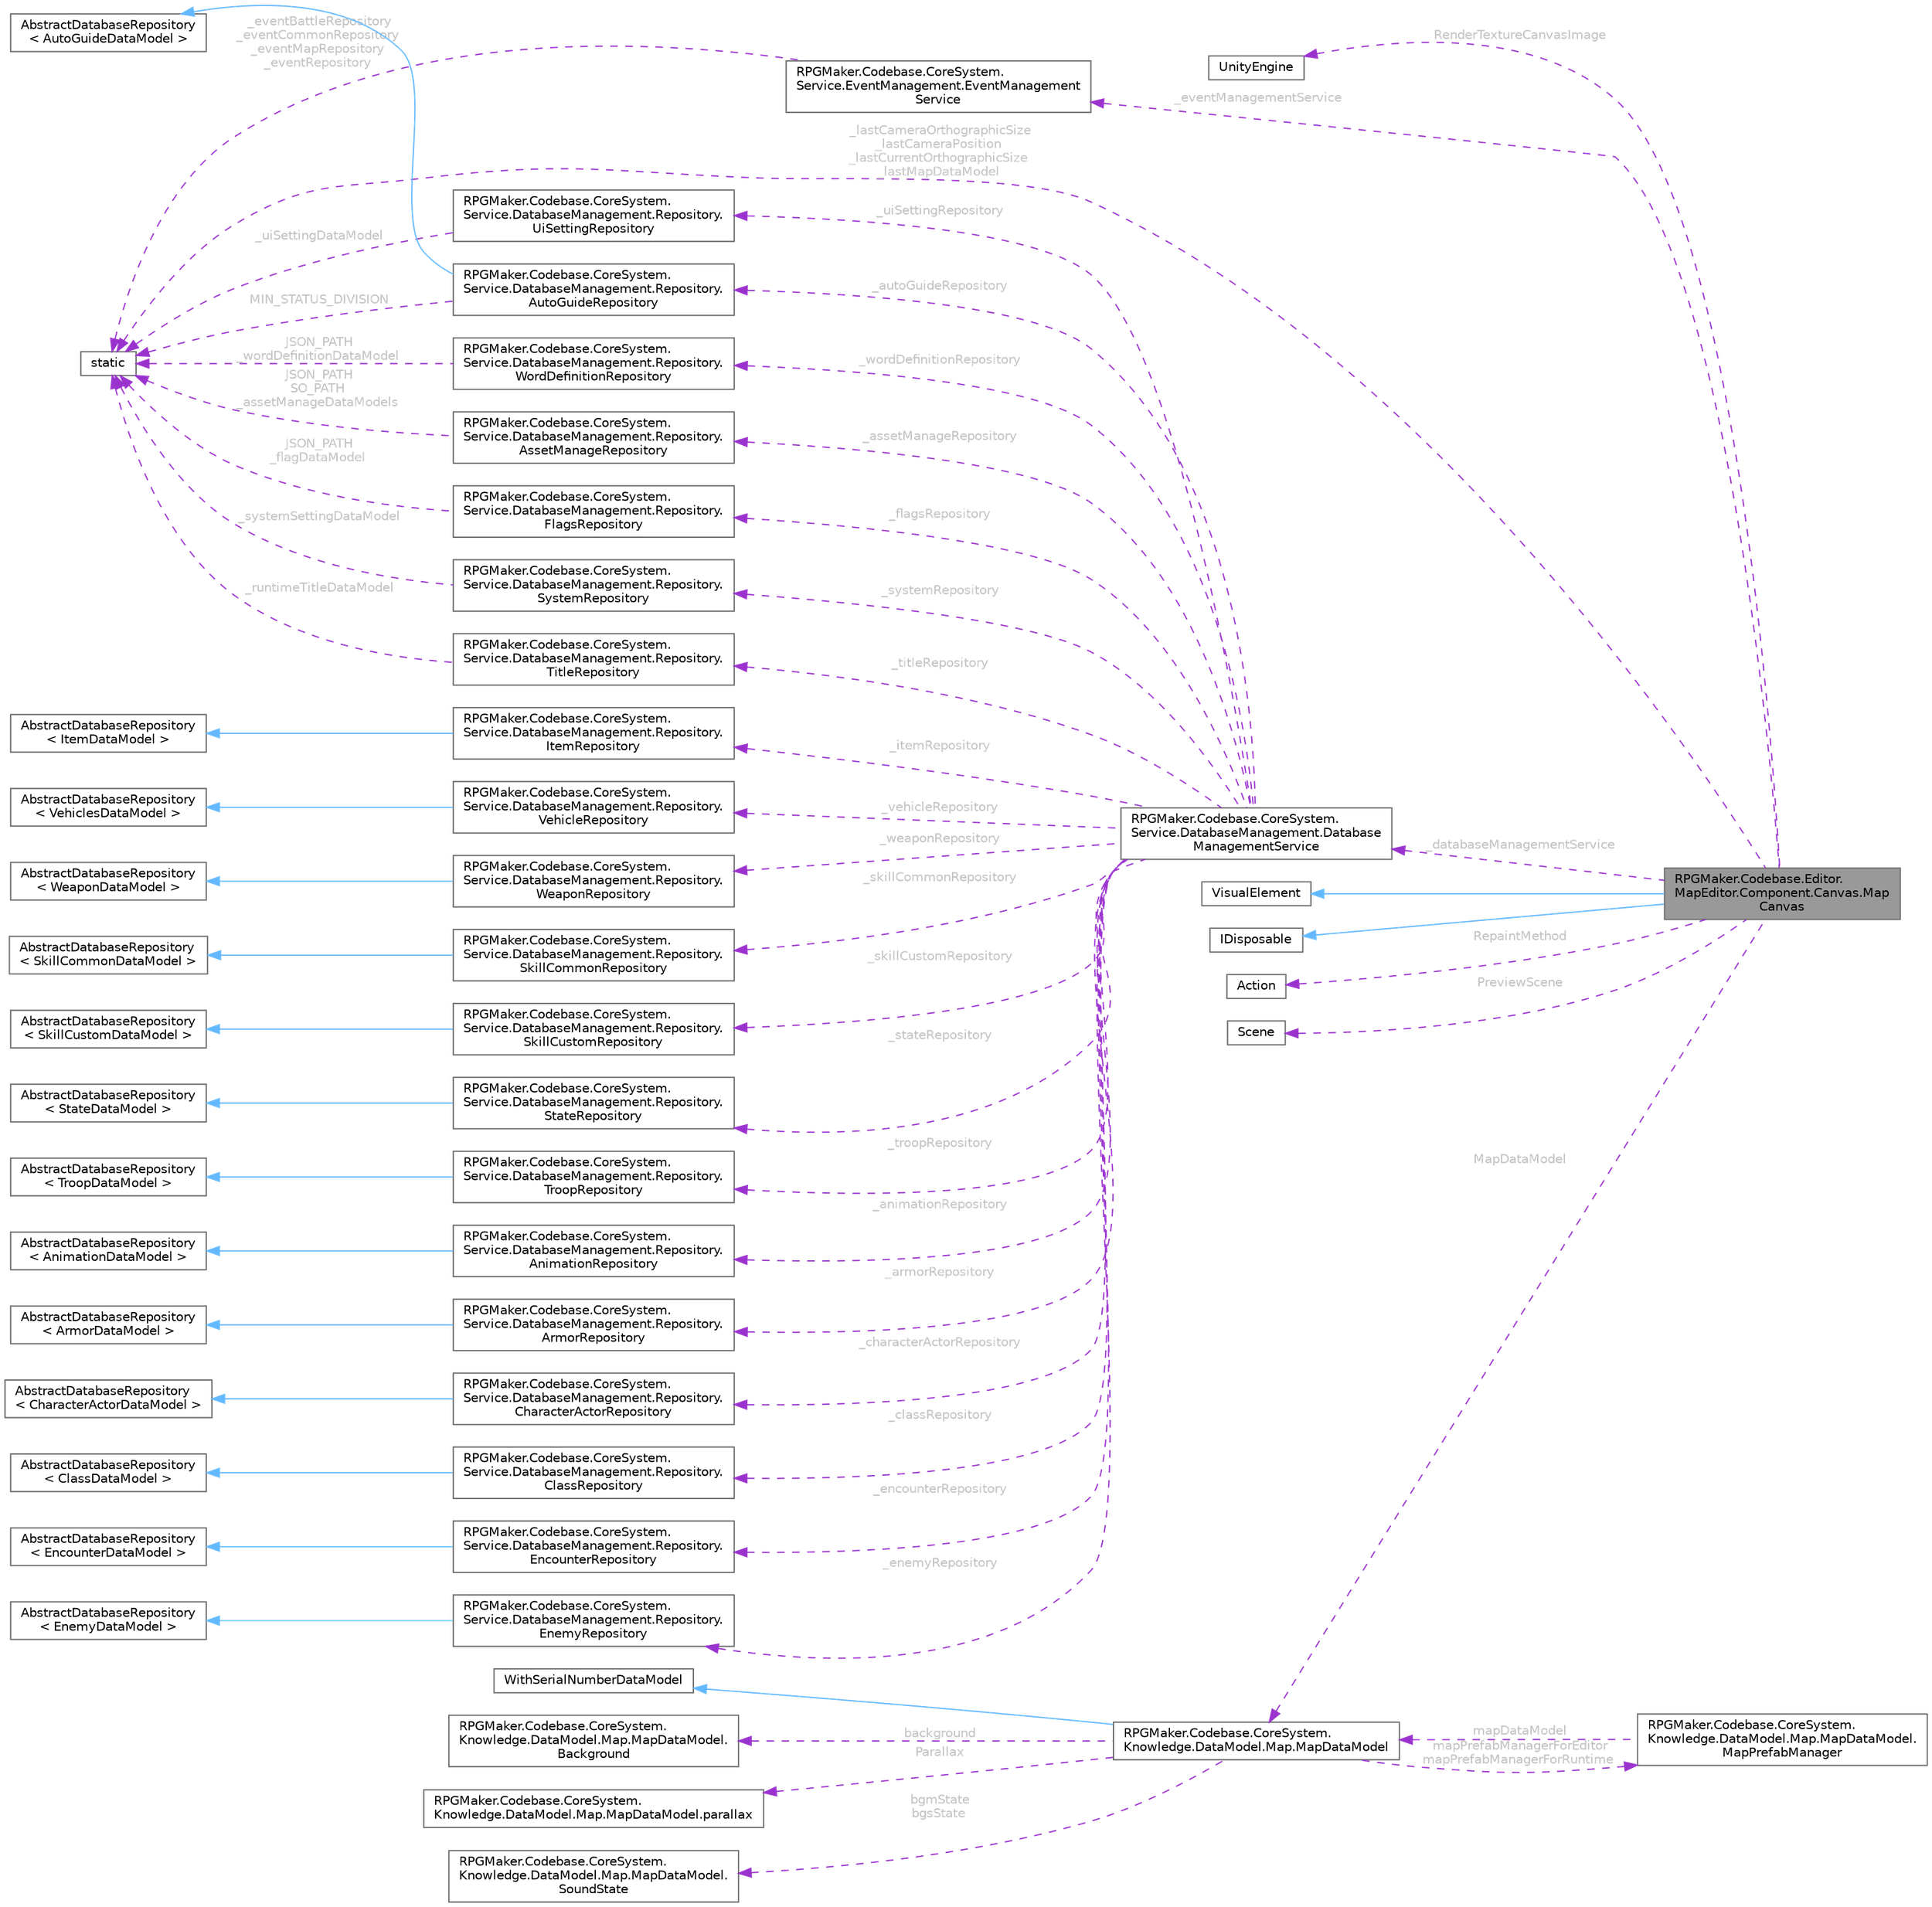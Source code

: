 digraph "RPGMaker.Codebase.Editor.MapEditor.Component.Canvas.MapCanvas"
{
 // LATEX_PDF_SIZE
  bgcolor="transparent";
  edge [fontname=Helvetica,fontsize=10,labelfontname=Helvetica,labelfontsize=10];
  node [fontname=Helvetica,fontsize=10,shape=box,height=0.2,width=0.4];
  rankdir="LR";
  Node1 [id="Node000001",label="RPGMaker.Codebase.Editor.\lMapEditor.Component.Canvas.Map\lCanvas",height=0.2,width=0.4,color="gray40", fillcolor="grey60", style="filled", fontcolor="black",tooltip="マップを表示する機能だけ持つキャンバスコンポーネント"];
  Node2 -> Node1 [id="edge1_Node000001_Node000002",dir="back",color="steelblue1",style="solid",tooltip=" "];
  Node2 [id="Node000002",label="VisualElement",height=0.2,width=0.4,color="gray40", fillcolor="white", style="filled",tooltip=" "];
  Node3 -> Node1 [id="edge2_Node000001_Node000003",dir="back",color="steelblue1",style="solid",tooltip=" "];
  Node3 [id="Node000003",label="IDisposable",height=0.2,width=0.4,color="gray40", fillcolor="white", style="filled",tooltip=" "];
  Node4 -> Node1 [id="edge3_Node000001_Node000004",dir="back",color="darkorchid3",style="dashed",tooltip=" ",label=" MapDataModel",fontcolor="grey" ];
  Node4 [id="Node000004",label="RPGMaker.Codebase.CoreSystem.\lKnowledge.DataModel.Map.MapDataModel",height=0.2,width=0.4,color="gray40", fillcolor="white", style="filled",URL="$d8/d51/class_r_p_g_maker_1_1_codebase_1_1_core_system_1_1_knowledge_1_1_data_model_1_1_map_1_1_map_data_model.html",tooltip="😁 マップ・データ・モデル"];
  Node5 -> Node4 [id="edge4_Node000004_Node000005",dir="back",color="steelblue1",style="solid",tooltip=" "];
  Node5 [id="Node000005",label="WithSerialNumberDataModel",height=0.2,width=0.4,color="gray40", fillcolor="white", style="filled",tooltip=" "];
  Node6 -> Node4 [id="edge5_Node000004_Node000006",dir="back",color="darkorchid3",style="dashed",tooltip=" ",label=" background",fontcolor="grey" ];
  Node6 [id="Node000006",label="RPGMaker.Codebase.CoreSystem.\lKnowledge.DataModel.Map.MapDataModel.\lBackground",height=0.2,width=0.4,color="gray40", fillcolor="white", style="filled",URL="$d0/d66/class_r_p_g_maker_1_1_codebase_1_1_core_system_1_1_knowledge_1_1_data_model_1_1_map_1_1_map_data_model_1_1_background.html",tooltip="😁 背景"];
  Node7 -> Node4 [id="edge6_Node000004_Node000007",dir="back",color="darkorchid3",style="dashed",tooltip=" ",label=" Parallax",fontcolor="grey" ];
  Node7 [id="Node000007",label="RPGMaker.Codebase.CoreSystem.\lKnowledge.DataModel.Map.MapDataModel.parallax",height=0.2,width=0.4,color="gray40", fillcolor="white", style="filled",URL="$d6/d59/class_r_p_g_maker_1_1_codebase_1_1_core_system_1_1_knowledge_1_1_data_model_1_1_map_1_1_map_data_model_1_1parallax.html",tooltip="😁 視差"];
  Node8 -> Node4 [id="edge7_Node000004_Node000008",dir="back",color="darkorchid3",style="dashed",tooltip=" ",label=" bgmState\nbgsState",fontcolor="grey" ];
  Node8 [id="Node000008",label="RPGMaker.Codebase.CoreSystem.\lKnowledge.DataModel.Map.MapDataModel.\lSoundState",height=0.2,width=0.4,color="gray40", fillcolor="white", style="filled",URL="$dc/d49/class_r_p_g_maker_1_1_codebase_1_1_core_system_1_1_knowledge_1_1_data_model_1_1_map_1_1_map_data_model_1_1_sound_state.html",tooltip="😁 音状態"];
  Node9 -> Node4 [id="edge8_Node000004_Node000009",dir="back",color="darkorchid3",style="dashed",tooltip=" ",label=" mapPrefabManagerForEditor\nmapPrefabManagerForRuntime",fontcolor="grey" ];
  Node9 [id="Node000009",label="RPGMaker.Codebase.CoreSystem.\lKnowledge.DataModel.Map.MapDataModel.\lMapPrefabManager",height=0.2,width=0.4,color="gray40", fillcolor="white", style="filled",URL="$dd/db9/class_r_p_g_maker_1_1_codebase_1_1_core_system_1_1_knowledge_1_1_data_model_1_1_map_1_1_map_data_model_1_1_map_prefab_manager.html",tooltip="😁 マップ・プレファブ管理"];
  Node4 -> Node9 [id="edge9_Node000009_Node000004",dir="back",color="darkorchid3",style="dashed",tooltip=" ",label=" mapDataModel",fontcolor="grey" ];
  Node10 -> Node1 [id="edge10_Node000001_Node000010",dir="back",color="darkorchid3",style="dashed",tooltip=" ",label=" RepaintMethod",fontcolor="grey" ];
  Node10 [id="Node000010",label="Action",height=0.2,width=0.4,color="gray40", fillcolor="white", style="filled",tooltip=" "];
  Node11 -> Node1 [id="edge11_Node000001_Node000011",dir="back",color="darkorchid3",style="dashed",tooltip=" ",label=" PreviewScene",fontcolor="grey" ];
  Node11 [id="Node000011",label="Scene",height=0.2,width=0.4,color="gray40", fillcolor="white", style="filled",tooltip=" "];
  Node12 -> Node1 [id="edge12_Node000001_Node000012",dir="back",color="darkorchid3",style="dashed",tooltip=" ",label=" RenderTextureCanvasImage",fontcolor="grey" ];
  Node12 [id="Node000012",label="UnityEngine",height=0.2,width=0.4,color="gray40", fillcolor="white", style="filled",tooltip=" "];
  Node13 -> Node1 [id="edge13_Node000001_Node000013",dir="back",color="darkorchid3",style="dashed",tooltip=" ",label=" _lastCameraOrthographicSize\n_lastCameraPosition\n_lastCurrentOrthographicSize\n_lastMapDataModel",fontcolor="grey" ];
  Node13 [id="Node000013",label="static",height=0.2,width=0.4,color="gray40", fillcolor="white", style="filled",tooltip=" "];
  Node14 -> Node1 [id="edge14_Node000001_Node000014",dir="back",color="darkorchid3",style="dashed",tooltip=" ",label=" _eventManagementService",fontcolor="grey" ];
  Node14 [id="Node000014",label="RPGMaker.Codebase.CoreSystem.\lService.EventManagement.EventManagement\lService",height=0.2,width=0.4,color="gray40", fillcolor="white", style="filled",URL="$d5/d7b/class_r_p_g_maker_1_1_codebase_1_1_core_system_1_1_service_1_1_event_management_1_1_event_management_service.html",tooltip="😁 イベント管理サービス"];
  Node13 -> Node14 [id="edge15_Node000014_Node000013",dir="back",color="darkorchid3",style="dashed",tooltip=" ",label=" _eventBattleRepository\n_eventCommonRepository\n_eventMapRepository\n_eventRepository",fontcolor="grey" ];
  Node15 -> Node1 [id="edge16_Node000001_Node000015",dir="back",color="darkorchid3",style="dashed",tooltip=" ",label=" _databaseManagementService",fontcolor="grey" ];
  Node15 [id="Node000015",label="RPGMaker.Codebase.CoreSystem.\lService.DatabaseManagement.Database\lManagementService",height=0.2,width=0.4,color="gray40", fillcolor="white", style="filled",URL="$db/db0/class_r_p_g_maker_1_1_codebase_1_1_core_system_1_1_service_1_1_database_management_1_1_database_management_service.html",tooltip="😁 データベース管理サービス"];
  Node16 -> Node15 [id="edge17_Node000015_Node000016",dir="back",color="darkorchid3",style="dashed",tooltip=" ",label=" _animationRepository",fontcolor="grey" ];
  Node16 [id="Node000016",label="RPGMaker.Codebase.CoreSystem.\lService.DatabaseManagement.Repository.\lAnimationRepository",height=0.2,width=0.4,color="gray40", fillcolor="white", style="filled",URL="$d5/deb/class_r_p_g_maker_1_1_codebase_1_1_core_system_1_1_service_1_1_database_management_1_1_repository_1_1_animation_repository.html",tooltip="😁 アニメーション置き場"];
  Node17 -> Node16 [id="edge18_Node000016_Node000017",dir="back",color="steelblue1",style="solid",tooltip=" "];
  Node17 [id="Node000017",label="AbstractDatabaseRepository\l\< AnimationDataModel \>",height=0.2,width=0.4,color="gray40", fillcolor="white", style="filled",tooltip=" "];
  Node18 -> Node15 [id="edge19_Node000015_Node000018",dir="back",color="darkorchid3",style="dashed",tooltip=" ",label=" _armorRepository",fontcolor="grey" ];
  Node18 [id="Node000018",label="RPGMaker.Codebase.CoreSystem.\lService.DatabaseManagement.Repository.\lArmorRepository",height=0.2,width=0.4,color="gray40", fillcolor="white", style="filled",URL="$d5/d5e/class_r_p_g_maker_1_1_codebase_1_1_core_system_1_1_service_1_1_database_management_1_1_repository_1_1_armor_repository.html",tooltip="😁 防具置き場"];
  Node19 -> Node18 [id="edge20_Node000018_Node000019",dir="back",color="steelblue1",style="solid",tooltip=" "];
  Node19 [id="Node000019",label="AbstractDatabaseRepository\l\< ArmorDataModel \>",height=0.2,width=0.4,color="gray40", fillcolor="white", style="filled",tooltip=" "];
  Node20 -> Node15 [id="edge21_Node000015_Node000020",dir="back",color="darkorchid3",style="dashed",tooltip=" ",label=" _assetManageRepository",fontcolor="grey" ];
  Node20 [id="Node000020",label="RPGMaker.Codebase.CoreSystem.\lService.DatabaseManagement.Repository.\lAssetManageRepository",height=0.2,width=0.4,color="gray40", fillcolor="white", style="filled",URL="$d7/db3/class_r_p_g_maker_1_1_codebase_1_1_core_system_1_1_service_1_1_database_management_1_1_repository_1_1_asset_manage_repository.html",tooltip="😁 資産管理置き場"];
  Node13 -> Node20 [id="edge22_Node000020_Node000013",dir="back",color="darkorchid3",style="dashed",tooltip=" ",label=" JSON_PATH\nSO_PATH\n_assetManageDataModels",fontcolor="grey" ];
  Node21 -> Node15 [id="edge23_Node000015_Node000021",dir="back",color="darkorchid3",style="dashed",tooltip=" ",label=" _autoGuideRepository",fontcolor="grey" ];
  Node21 [id="Node000021",label="RPGMaker.Codebase.CoreSystem.\lService.DatabaseManagement.Repository.\lAutoGuideRepository",height=0.2,width=0.4,color="gray40", fillcolor="white", style="filled",URL="$dc/d23/class_r_p_g_maker_1_1_codebase_1_1_core_system_1_1_service_1_1_database_management_1_1_repository_1_1_auto_guide_repository.html",tooltip="😁 自動ガイド置き場"];
  Node22 -> Node21 [id="edge24_Node000021_Node000022",dir="back",color="steelblue1",style="solid",tooltip=" "];
  Node22 [id="Node000022",label="AbstractDatabaseRepository\l\< AutoGuideDataModel \>",height=0.2,width=0.4,color="gray40", fillcolor="white", style="filled",tooltip=" "];
  Node13 -> Node21 [id="edge25_Node000021_Node000013",dir="back",color="darkorchid3",style="dashed",tooltip=" ",label=" MIN_STATUS_DIVISION",fontcolor="grey" ];
  Node23 -> Node15 [id="edge26_Node000015_Node000023",dir="back",color="darkorchid3",style="dashed",tooltip=" ",label=" _characterActorRepository",fontcolor="grey" ];
  Node23 [id="Node000023",label="RPGMaker.Codebase.CoreSystem.\lService.DatabaseManagement.Repository.\lCharacterActorRepository",height=0.2,width=0.4,color="gray40", fillcolor="white", style="filled",URL="$dc/d27/class_r_p_g_maker_1_1_codebase_1_1_core_system_1_1_service_1_1_database_management_1_1_repositor67544213d6af3013901ca89c3e4d5d21.html",tooltip="😁 キャラクター・アクター置き場"];
  Node24 -> Node23 [id="edge27_Node000023_Node000024",dir="back",color="steelblue1",style="solid",tooltip=" "];
  Node24 [id="Node000024",label="AbstractDatabaseRepository\l\< CharacterActorDataModel \>",height=0.2,width=0.4,color="gray40", fillcolor="white", style="filled",tooltip=" "];
  Node25 -> Node15 [id="edge28_Node000015_Node000025",dir="back",color="darkorchid3",style="dashed",tooltip=" ",label=" _classRepository",fontcolor="grey" ];
  Node25 [id="Node000025",label="RPGMaker.Codebase.CoreSystem.\lService.DatabaseManagement.Repository.\lClassRepository",height=0.2,width=0.4,color="gray40", fillcolor="white", style="filled",URL="$d5/df3/class_r_p_g_maker_1_1_codebase_1_1_core_system_1_1_service_1_1_database_management_1_1_repository_1_1_class_repository.html",tooltip="😁 クラス置き場"];
  Node26 -> Node25 [id="edge29_Node000025_Node000026",dir="back",color="steelblue1",style="solid",tooltip=" "];
  Node26 [id="Node000026",label="AbstractDatabaseRepository\l\< ClassDataModel \>",height=0.2,width=0.4,color="gray40", fillcolor="white", style="filled",tooltip=" "];
  Node27 -> Node15 [id="edge30_Node000015_Node000027",dir="back",color="darkorchid3",style="dashed",tooltip=" ",label=" _encounterRepository",fontcolor="grey" ];
  Node27 [id="Node000027",label="RPGMaker.Codebase.CoreSystem.\lService.DatabaseManagement.Repository.\lEncounterRepository",height=0.2,width=0.4,color="gray40", fillcolor="white", style="filled",URL="$d3/dae/class_r_p_g_maker_1_1_codebase_1_1_core_system_1_1_service_1_1_database_management_1_1_repository_1_1_encounter_repository.html",tooltip="😁 遭遇置き場"];
  Node28 -> Node27 [id="edge31_Node000027_Node000028",dir="back",color="steelblue1",style="solid",tooltip=" "];
  Node28 [id="Node000028",label="AbstractDatabaseRepository\l\< EncounterDataModel \>",height=0.2,width=0.4,color="gray40", fillcolor="white", style="filled",tooltip=" "];
  Node29 -> Node15 [id="edge32_Node000015_Node000029",dir="back",color="darkorchid3",style="dashed",tooltip=" ",label=" _enemyRepository",fontcolor="grey" ];
  Node29 [id="Node000029",label="RPGMaker.Codebase.CoreSystem.\lService.DatabaseManagement.Repository.\lEnemyRepository",height=0.2,width=0.4,color="gray40", fillcolor="white", style="filled",URL="$d4/d59/class_r_p_g_maker_1_1_codebase_1_1_core_system_1_1_service_1_1_database_management_1_1_repository_1_1_enemy_repository.html",tooltip="😁 敵置き場"];
  Node30 -> Node29 [id="edge33_Node000029_Node000030",dir="back",color="steelblue1",style="solid",tooltip=" "];
  Node30 [id="Node000030",label="AbstractDatabaseRepository\l\< EnemyDataModel \>",height=0.2,width=0.4,color="gray40", fillcolor="white", style="filled",tooltip=" "];
  Node31 -> Node15 [id="edge34_Node000015_Node000031",dir="back",color="darkorchid3",style="dashed",tooltip=" ",label=" _flagsRepository",fontcolor="grey" ];
  Node31 [id="Node000031",label="RPGMaker.Codebase.CoreSystem.\lService.DatabaseManagement.Repository.\lFlagsRepository",height=0.2,width=0.4,color="gray40", fillcolor="white", style="filled",URL="$dd/db4/class_r_p_g_maker_1_1_codebase_1_1_core_system_1_1_service_1_1_database_management_1_1_repository_1_1_flags_repository.html",tooltip="😁 フラグ置き場"];
  Node13 -> Node31 [id="edge35_Node000031_Node000013",dir="back",color="darkorchid3",style="dashed",tooltip=" ",label=" JSON_PATH\n_flagDataModel",fontcolor="grey" ];
  Node32 -> Node15 [id="edge36_Node000015_Node000032",dir="back",color="darkorchid3",style="dashed",tooltip=" ",label=" _itemRepository",fontcolor="grey" ];
  Node32 [id="Node000032",label="RPGMaker.Codebase.CoreSystem.\lService.DatabaseManagement.Repository.\lItemRepository",height=0.2,width=0.4,color="gray40", fillcolor="white", style="filled",URL="$dd/d1d/class_r_p_g_maker_1_1_codebase_1_1_core_system_1_1_service_1_1_database_management_1_1_repository_1_1_item_repository.html",tooltip="😁 アイテム置き場"];
  Node33 -> Node32 [id="edge37_Node000032_Node000033",dir="back",color="steelblue1",style="solid",tooltip=" "];
  Node33 [id="Node000033",label="AbstractDatabaseRepository\l\< ItemDataModel \>",height=0.2,width=0.4,color="gray40", fillcolor="white", style="filled",tooltip=" "];
  Node34 -> Node15 [id="edge38_Node000015_Node000034",dir="back",color="darkorchid3",style="dashed",tooltip=" ",label=" _skillCommonRepository",fontcolor="grey" ];
  Node34 [id="Node000034",label="RPGMaker.Codebase.CoreSystem.\lService.DatabaseManagement.Repository.\lSkillCommonRepository",height=0.2,width=0.4,color="gray40", fillcolor="white", style="filled",URL="$da/d52/class_r_p_g_maker_1_1_codebase_1_1_core_system_1_1_service_1_1_database_management_1_1_repository_1_1_skill_common_repository.html",tooltip="😁 スキル共通置き場"];
  Node35 -> Node34 [id="edge39_Node000034_Node000035",dir="back",color="steelblue1",style="solid",tooltip=" "];
  Node35 [id="Node000035",label="AbstractDatabaseRepository\l\< SkillCommonDataModel \>",height=0.2,width=0.4,color="gray40", fillcolor="white", style="filled",tooltip=" "];
  Node36 -> Node15 [id="edge40_Node000015_Node000036",dir="back",color="darkorchid3",style="dashed",tooltip=" ",label=" _skillCustomRepository",fontcolor="grey" ];
  Node36 [id="Node000036",label="RPGMaker.Codebase.CoreSystem.\lService.DatabaseManagement.Repository.\lSkillCustomRepository",height=0.2,width=0.4,color="gray40", fillcolor="white", style="filled",URL="$df/d9d/class_r_p_g_maker_1_1_codebase_1_1_core_system_1_1_service_1_1_database_management_1_1_repository_1_1_skill_custom_repository.html",tooltip="😁 スキル・カスタム置き場"];
  Node37 -> Node36 [id="edge41_Node000036_Node000037",dir="back",color="steelblue1",style="solid",tooltip=" "];
  Node37 [id="Node000037",label="AbstractDatabaseRepository\l\< SkillCustomDataModel \>",height=0.2,width=0.4,color="gray40", fillcolor="white", style="filled",tooltip=" "];
  Node38 -> Node15 [id="edge42_Node000015_Node000038",dir="back",color="darkorchid3",style="dashed",tooltip=" ",label=" _stateRepository",fontcolor="grey" ];
  Node38 [id="Node000038",label="RPGMaker.Codebase.CoreSystem.\lService.DatabaseManagement.Repository.\lStateRepository",height=0.2,width=0.4,color="gray40", fillcolor="white", style="filled",URL="$d0/d34/class_r_p_g_maker_1_1_codebase_1_1_core_system_1_1_service_1_1_database_management_1_1_repository_1_1_state_repository.html",tooltip="😁 状態置き場"];
  Node39 -> Node38 [id="edge43_Node000038_Node000039",dir="back",color="steelblue1",style="solid",tooltip=" "];
  Node39 [id="Node000039",label="AbstractDatabaseRepository\l\< StateDataModel \>",height=0.2,width=0.4,color="gray40", fillcolor="white", style="filled",tooltip=" "];
  Node40 -> Node15 [id="edge44_Node000015_Node000040",dir="back",color="darkorchid3",style="dashed",tooltip=" ",label=" _systemRepository",fontcolor="grey" ];
  Node40 [id="Node000040",label="RPGMaker.Codebase.CoreSystem.\lService.DatabaseManagement.Repository.\lSystemRepository",height=0.2,width=0.4,color="gray40", fillcolor="white", style="filled",URL="$d6/d55/class_r_p_g_maker_1_1_codebase_1_1_core_system_1_1_service_1_1_database_management_1_1_repository_1_1_system_repository.html",tooltip="😁 システム置き場"];
  Node13 -> Node40 [id="edge45_Node000040_Node000013",dir="back",color="darkorchid3",style="dashed",tooltip=" ",label=" _systemSettingDataModel",fontcolor="grey" ];
  Node41 -> Node15 [id="edge46_Node000015_Node000041",dir="back",color="darkorchid3",style="dashed",tooltip=" ",label=" _titleRepository",fontcolor="grey" ];
  Node41 [id="Node000041",label="RPGMaker.Codebase.CoreSystem.\lService.DatabaseManagement.Repository.\lTitleRepository",height=0.2,width=0.4,color="gray40", fillcolor="white", style="filled",URL="$d6/d61/class_r_p_g_maker_1_1_codebase_1_1_core_system_1_1_service_1_1_database_management_1_1_repository_1_1_title_repository.html",tooltip="😁 タイトル置き場"];
  Node13 -> Node41 [id="edge47_Node000041_Node000013",dir="back",color="darkorchid3",style="dashed",tooltip=" ",label=" _runtimeTitleDataModel",fontcolor="grey" ];
  Node42 -> Node15 [id="edge48_Node000015_Node000042",dir="back",color="darkorchid3",style="dashed",tooltip=" ",label=" _troopRepository",fontcolor="grey" ];
  Node42 [id="Node000042",label="RPGMaker.Codebase.CoreSystem.\lService.DatabaseManagement.Repository.\lTroopRepository",height=0.2,width=0.4,color="gray40", fillcolor="white", style="filled",URL="$d6/d3e/class_r_p_g_maker_1_1_codebase_1_1_core_system_1_1_service_1_1_database_management_1_1_repository_1_1_troop_repository.html",tooltip="😁 部隊置き場"];
  Node43 -> Node42 [id="edge49_Node000042_Node000043",dir="back",color="steelblue1",style="solid",tooltip=" "];
  Node43 [id="Node000043",label="AbstractDatabaseRepository\l\< TroopDataModel \>",height=0.2,width=0.4,color="gray40", fillcolor="white", style="filled",tooltip=" "];
  Node44 -> Node15 [id="edge50_Node000015_Node000044",dir="back",color="darkorchid3",style="dashed",tooltip=" ",label=" _uiSettingRepository",fontcolor="grey" ];
  Node44 [id="Node000044",label="RPGMaker.Codebase.CoreSystem.\lService.DatabaseManagement.Repository.\lUiSettingRepository",height=0.2,width=0.4,color="gray40", fillcolor="white", style="filled",URL="$de/d41/class_r_p_g_maker_1_1_codebase_1_1_core_system_1_1_service_1_1_database_management_1_1_repository_1_1_ui_setting_repository.html",tooltip="😁 ユーザー・インターフェース設定置き場"];
  Node13 -> Node44 [id="edge51_Node000044_Node000013",dir="back",color="darkorchid3",style="dashed",tooltip=" ",label=" _uiSettingDataModel",fontcolor="grey" ];
  Node45 -> Node15 [id="edge52_Node000015_Node000045",dir="back",color="darkorchid3",style="dashed",tooltip=" ",label=" _vehicleRepository",fontcolor="grey" ];
  Node45 [id="Node000045",label="RPGMaker.Codebase.CoreSystem.\lService.DatabaseManagement.Repository.\lVehicleRepository",height=0.2,width=0.4,color="gray40", fillcolor="white", style="filled",URL="$dc/dcd/class_r_p_g_maker_1_1_codebase_1_1_core_system_1_1_service_1_1_database_management_1_1_repository_1_1_vehicle_repository.html",tooltip="😁 乗り物置き場"];
  Node46 -> Node45 [id="edge53_Node000045_Node000046",dir="back",color="steelblue1",style="solid",tooltip=" "];
  Node46 [id="Node000046",label="AbstractDatabaseRepository\l\< VehiclesDataModel \>",height=0.2,width=0.4,color="gray40", fillcolor="white", style="filled",tooltip=" "];
  Node47 -> Node15 [id="edge54_Node000015_Node000047",dir="back",color="darkorchid3",style="dashed",tooltip=" ",label=" _weaponRepository",fontcolor="grey" ];
  Node47 [id="Node000047",label="RPGMaker.Codebase.CoreSystem.\lService.DatabaseManagement.Repository.\lWeaponRepository",height=0.2,width=0.4,color="gray40", fillcolor="white", style="filled",URL="$de/d23/class_r_p_g_maker_1_1_codebase_1_1_core_system_1_1_service_1_1_database_management_1_1_repository_1_1_weapon_repository.html",tooltip="😁 武器置き場"];
  Node48 -> Node47 [id="edge55_Node000047_Node000048",dir="back",color="steelblue1",style="solid",tooltip=" "];
  Node48 [id="Node000048",label="AbstractDatabaseRepository\l\< WeaponDataModel \>",height=0.2,width=0.4,color="gray40", fillcolor="white", style="filled",tooltip=" "];
  Node49 -> Node15 [id="edge56_Node000015_Node000049",dir="back",color="darkorchid3",style="dashed",tooltip=" ",label=" _wordDefinitionRepository",fontcolor="grey" ];
  Node49 [id="Node000049",label="RPGMaker.Codebase.CoreSystem.\lService.DatabaseManagement.Repository.\lWordDefinitionRepository",height=0.2,width=0.4,color="gray40", fillcolor="white", style="filled",URL="$d0/d25/class_r_p_g_maker_1_1_codebase_1_1_core_system_1_1_service_1_1_database_management_1_1_repositor810f9e3871d1afeaa788d9c5df5cdd13.html",tooltip="😁 単語定義置き場"];
  Node13 -> Node49 [id="edge57_Node000049_Node000013",dir="back",color="darkorchid3",style="dashed",tooltip=" ",label=" JSON_PATH\n_wordDefinitionDataModel",fontcolor="grey" ];
}
